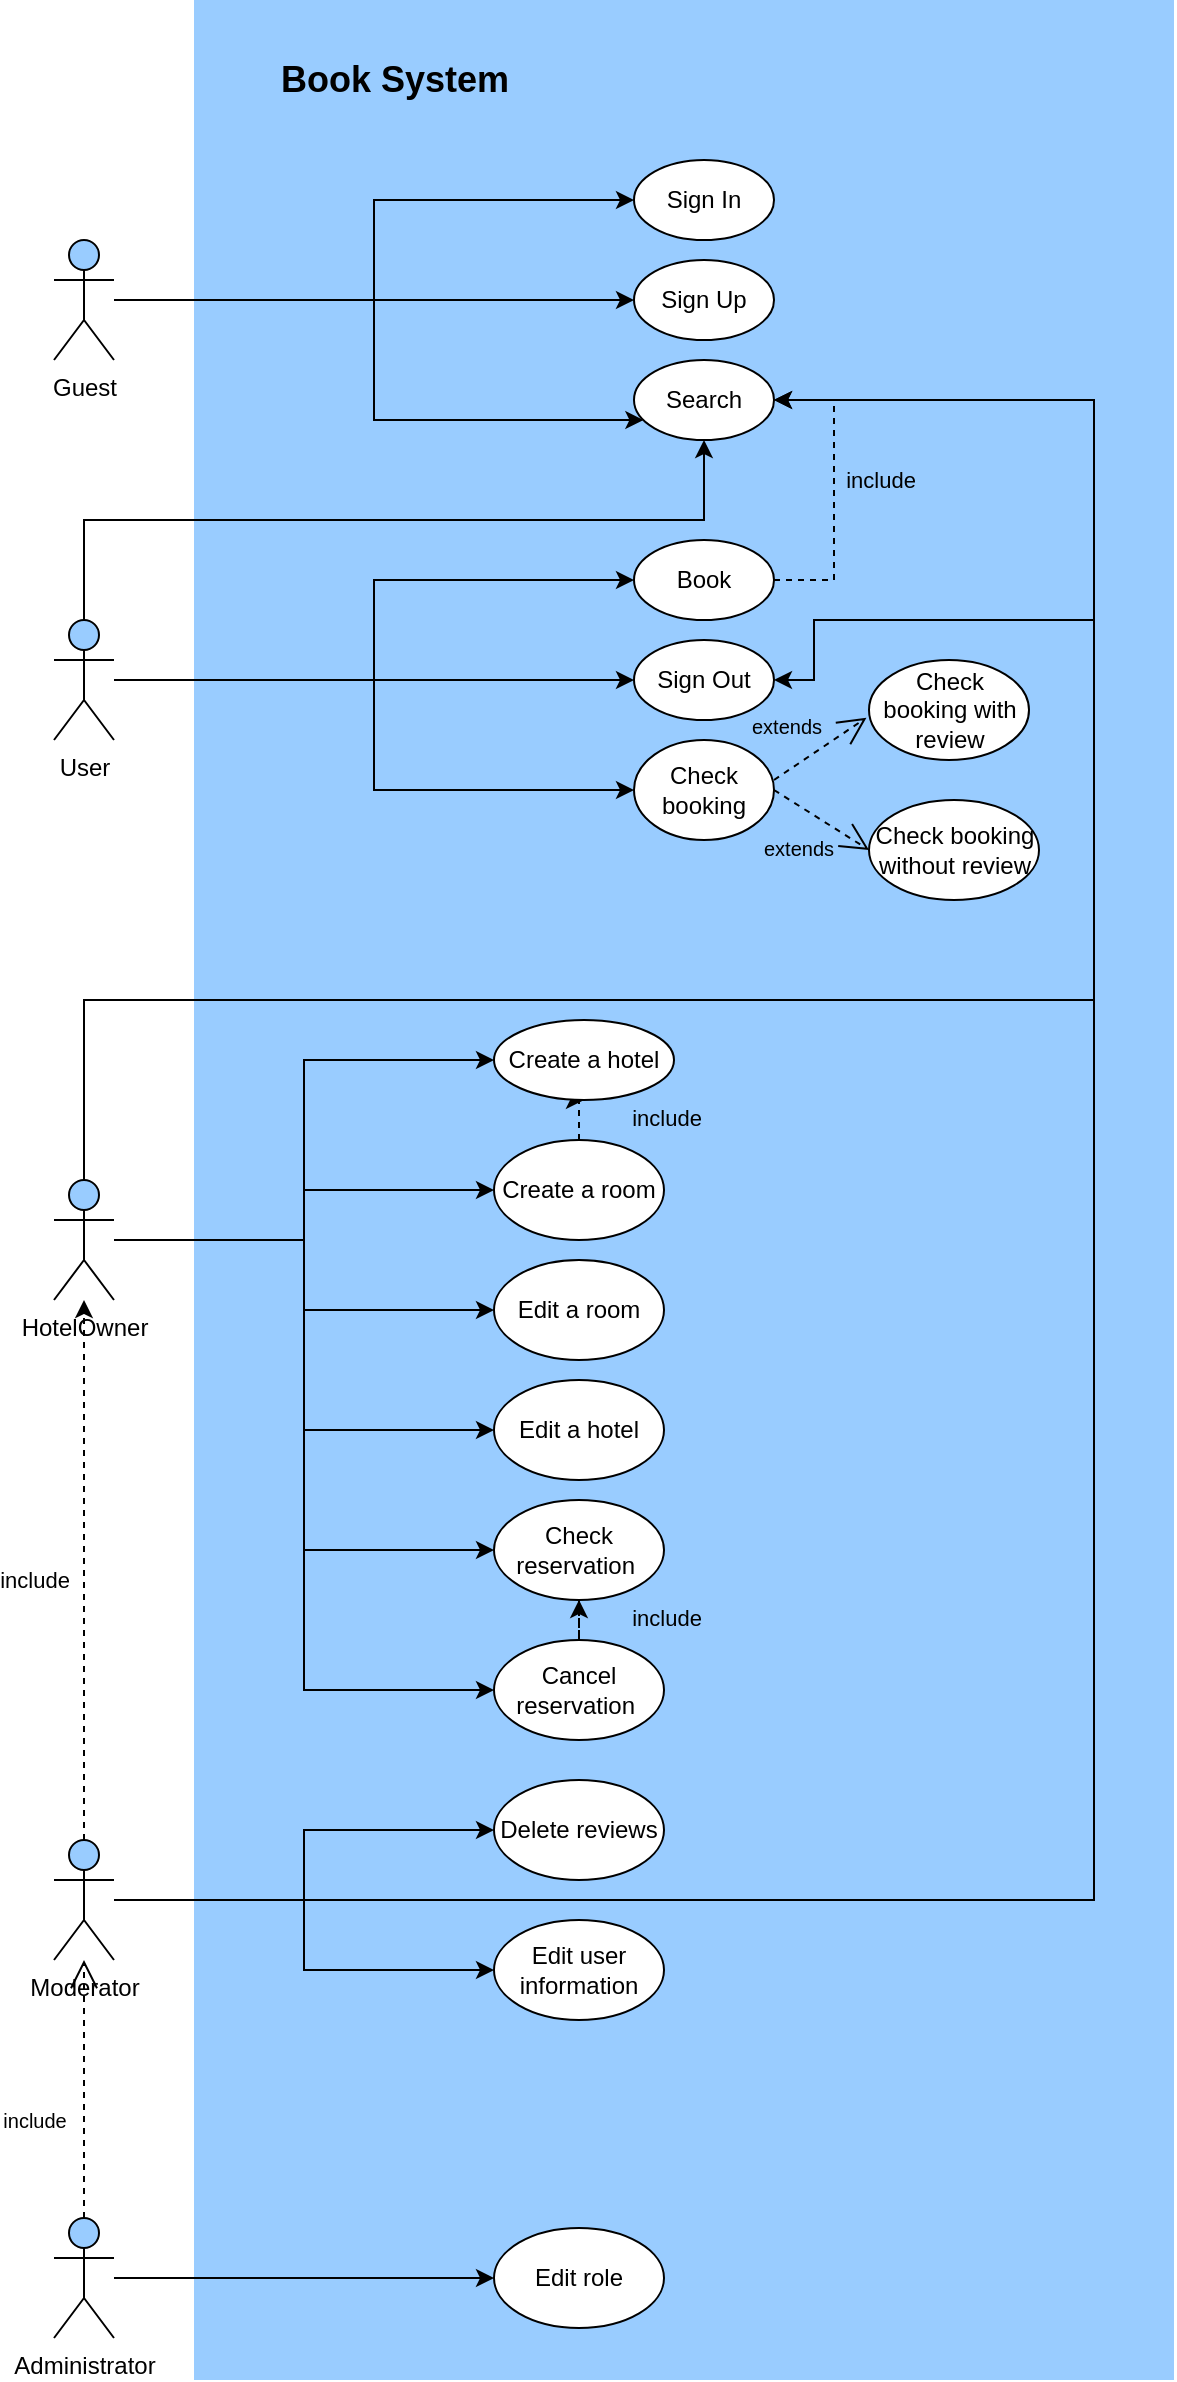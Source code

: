 <mxfile version="20.2.2" type="github">
  <diagram id="OlvYbpYc6oZ3rR2Hr7R8" name="Страница 1">
    <mxGraphModel dx="2500" dy="887" grid="1" gridSize="10" guides="1" tooltips="1" connect="1" arrows="1" fold="1" page="1" pageScale="1" pageWidth="827" pageHeight="1169" math="0" shadow="0">
      <root>
        <mxCell id="0" />
        <mxCell id="1" parent="0" />
        <mxCell id="JTxRaQrFb4YPlkqaMSQB-1" value="" style="whiteSpace=wrap;html=1;fillColor=#99CCFF;strokeColor=none;" parent="1" vertex="1">
          <mxGeometry x="-30" y="60" width="490" height="1190" as="geometry" />
        </mxCell>
        <mxCell id="irHkAptQY38qQP1u1ijH-24" style="edgeStyle=orthogonalEdgeStyle;rounded=0;orthogonalLoop=1;jettySize=auto;html=1;entryX=0;entryY=0.5;entryDx=0;entryDy=0;" parent="1" source="JTxRaQrFb4YPlkqaMSQB-2" target="irHkAptQY38qQP1u1ijH-23" edge="1">
          <mxGeometry relative="1" as="geometry" />
        </mxCell>
        <mxCell id="irHkAptQY38qQP1u1ijH-25" style="edgeStyle=orthogonalEdgeStyle;rounded=0;orthogonalLoop=1;jettySize=auto;html=1;" parent="1" source="JTxRaQrFb4YPlkqaMSQB-2" target="irHkAptQY38qQP1u1ijH-22" edge="1">
          <mxGeometry relative="1" as="geometry" />
        </mxCell>
        <mxCell id="irHkAptQY38qQP1u1ijH-30" style="edgeStyle=orthogonalEdgeStyle;rounded=0;orthogonalLoop=1;jettySize=auto;html=1;" parent="1" source="JTxRaQrFb4YPlkqaMSQB-2" target="irHkAptQY38qQP1u1ijH-28" edge="1">
          <mxGeometry relative="1" as="geometry" />
        </mxCell>
        <mxCell id="irHkAptQY38qQP1u1ijH-31" style="edgeStyle=orthogonalEdgeStyle;rounded=0;orthogonalLoop=1;jettySize=auto;html=1;entryX=0;entryY=0.5;entryDx=0;entryDy=0;" parent="1" source="JTxRaQrFb4YPlkqaMSQB-2" target="irHkAptQY38qQP1u1ijH-29" edge="1">
          <mxGeometry relative="1" as="geometry" />
        </mxCell>
        <mxCell id="irHkAptQY38qQP1u1ijH-33" style="edgeStyle=orthogonalEdgeStyle;rounded=0;orthogonalLoop=1;jettySize=auto;html=1;entryX=0;entryY=0.5;entryDx=0;entryDy=0;" parent="1" source="JTxRaQrFb4YPlkqaMSQB-2" target="irHkAptQY38qQP1u1ijH-32" edge="1">
          <mxGeometry relative="1" as="geometry" />
        </mxCell>
        <mxCell id="irHkAptQY38qQP1u1ijH-35" style="edgeStyle=orthogonalEdgeStyle;rounded=0;orthogonalLoop=1;jettySize=auto;html=1;entryX=0;entryY=0.5;entryDx=0;entryDy=0;" parent="1" source="JTxRaQrFb4YPlkqaMSQB-2" target="irHkAptQY38qQP1u1ijH-34" edge="1">
          <mxGeometry relative="1" as="geometry" />
        </mxCell>
        <mxCell id="o456XIW5Zp0bhueoUvlY-9" style="edgeStyle=orthogonalEdgeStyle;rounded=0;orthogonalLoop=1;jettySize=auto;html=1;entryX=1;entryY=0.5;entryDx=0;entryDy=0;" edge="1" parent="1" source="JTxRaQrFb4YPlkqaMSQB-2" target="YqEurKy7PQju6DGsf53N-14">
          <mxGeometry relative="1" as="geometry">
            <Array as="points">
              <mxPoint x="-85" y="560" />
              <mxPoint x="420" y="560" />
              <mxPoint x="420" y="370" />
              <mxPoint x="280" y="370" />
              <mxPoint x="280" y="400" />
            </Array>
          </mxGeometry>
        </mxCell>
        <mxCell id="JTxRaQrFb4YPlkqaMSQB-2" value="HotelOwner" style="shape=umlActor;verticalLabelPosition=bottom;verticalAlign=top;html=1;outlineConnect=0;fillColor=#99CCFF;" parent="1" vertex="1">
          <mxGeometry x="-100" y="650" width="30" height="60" as="geometry" />
        </mxCell>
        <mxCell id="YqEurKy7PQju6DGsf53N-17" style="edgeStyle=orthogonalEdgeStyle;rounded=0;orthogonalLoop=1;jettySize=auto;html=1;entryX=0.5;entryY=1;entryDx=0;entryDy=0;" parent="1" source="JTxRaQrFb4YPlkqaMSQB-3" target="YqEurKy7PQju6DGsf53N-15" edge="1">
          <mxGeometry relative="1" as="geometry">
            <Array as="points">
              <mxPoint x="-65" y="320" />
              <mxPoint x="268" y="320" />
            </Array>
          </mxGeometry>
        </mxCell>
        <mxCell id="YqEurKy7PQju6DGsf53N-19" style="edgeStyle=orthogonalEdgeStyle;rounded=0;orthogonalLoop=1;jettySize=auto;html=1;" parent="1" source="JTxRaQrFb4YPlkqaMSQB-3" target="YqEurKy7PQju6DGsf53N-14" edge="1">
          <mxGeometry relative="1" as="geometry" />
        </mxCell>
        <mxCell id="YqEurKy7PQju6DGsf53N-21" style="edgeStyle=orthogonalEdgeStyle;rounded=0;orthogonalLoop=1;jettySize=auto;html=1;" parent="1" source="JTxRaQrFb4YPlkqaMSQB-3" target="YqEurKy7PQju6DGsf53N-20" edge="1">
          <mxGeometry relative="1" as="geometry" />
        </mxCell>
        <mxCell id="irHkAptQY38qQP1u1ijH-4" style="edgeStyle=orthogonalEdgeStyle;rounded=0;orthogonalLoop=1;jettySize=auto;html=1;entryX=0;entryY=0.5;entryDx=0;entryDy=0;" parent="1" source="JTxRaQrFb4YPlkqaMSQB-3" target="irHkAptQY38qQP1u1ijH-3" edge="1">
          <mxGeometry relative="1" as="geometry" />
        </mxCell>
        <mxCell id="JTxRaQrFb4YPlkqaMSQB-3" value="User" style="shape=umlActor;verticalLabelPosition=bottom;verticalAlign=top;html=1;outlineConnect=0;fillColor=#99CCFF;" parent="1" vertex="1">
          <mxGeometry x="-100" y="370" width="30" height="60" as="geometry" />
        </mxCell>
        <mxCell id="irHkAptQY38qQP1u1ijH-13" style="edgeStyle=orthogonalEdgeStyle;rounded=0;orthogonalLoop=1;jettySize=auto;html=1;dashed=1;" parent="1" source="JTxRaQrFb4YPlkqaMSQB-4" target="JTxRaQrFb4YPlkqaMSQB-2" edge="1">
          <mxGeometry relative="1" as="geometry" />
        </mxCell>
        <mxCell id="irHkAptQY38qQP1u1ijH-14" value="include" style="edgeLabel;html=1;align=center;verticalAlign=middle;resizable=0;points=[];" parent="irHkAptQY38qQP1u1ijH-13" vertex="1" connectable="0">
          <mxGeometry x="0.186" y="1" relative="1" as="geometry">
            <mxPoint x="-24" y="30" as="offset" />
          </mxGeometry>
        </mxCell>
        <mxCell id="irHkAptQY38qQP1u1ijH-41" style="edgeStyle=orthogonalEdgeStyle;rounded=0;orthogonalLoop=1;jettySize=auto;html=1;" parent="1" source="JTxRaQrFb4YPlkqaMSQB-4" target="irHkAptQY38qQP1u1ijH-39" edge="1">
          <mxGeometry relative="1" as="geometry" />
        </mxCell>
        <mxCell id="irHkAptQY38qQP1u1ijH-42" style="edgeStyle=orthogonalEdgeStyle;rounded=0;orthogonalLoop=1;jettySize=auto;html=1;entryX=0;entryY=0.5;entryDx=0;entryDy=0;" parent="1" source="JTxRaQrFb4YPlkqaMSQB-4" target="irHkAptQY38qQP1u1ijH-40" edge="1">
          <mxGeometry relative="1" as="geometry" />
        </mxCell>
        <mxCell id="o456XIW5Zp0bhueoUvlY-8" style="edgeStyle=orthogonalEdgeStyle;rounded=0;orthogonalLoop=1;jettySize=auto;html=1;" edge="1" parent="1" source="JTxRaQrFb4YPlkqaMSQB-4" target="YqEurKy7PQju6DGsf53N-15">
          <mxGeometry relative="1" as="geometry">
            <mxPoint x="270" y="260" as="targetPoint" />
            <Array as="points">
              <mxPoint x="420" y="1010" />
              <mxPoint x="420" y="260" />
            </Array>
          </mxGeometry>
        </mxCell>
        <mxCell id="JTxRaQrFb4YPlkqaMSQB-4" value="Moderator" style="shape=umlActor;verticalLabelPosition=bottom;verticalAlign=top;html=1;outlineConnect=0;fillColor=#99CCFF;" parent="1" vertex="1">
          <mxGeometry x="-100" y="980" width="30" height="60" as="geometry" />
        </mxCell>
        <mxCell id="irHkAptQY38qQP1u1ijH-46" style="edgeStyle=orthogonalEdgeStyle;rounded=0;orthogonalLoop=1;jettySize=auto;html=1;" parent="1" source="JTxRaQrFb4YPlkqaMSQB-5" target="irHkAptQY38qQP1u1ijH-43" edge="1">
          <mxGeometry relative="1" as="geometry" />
        </mxCell>
        <mxCell id="JTxRaQrFb4YPlkqaMSQB-5" value="Administrator" style="shape=umlActor;verticalLabelPosition=bottom;verticalAlign=top;html=1;outlineConnect=0;fillColor=#99CCFF;" parent="1" vertex="1">
          <mxGeometry x="-100" y="1169" width="30" height="60" as="geometry" />
        </mxCell>
        <mxCell id="JTxRaQrFb4YPlkqaMSQB-6" value="Book System" style="text;html=1;align=center;verticalAlign=middle;resizable=0;points=[];autosize=1;strokeColor=none;fillColor=none;fontSize=18;fontStyle=1" parent="1" vertex="1">
          <mxGeometry y="80" width="140" height="40" as="geometry" />
        </mxCell>
        <mxCell id="JTxRaQrFb4YPlkqaMSQB-7" value="&lt;font style=&quot;font-size: 10px;&quot;&gt;include&lt;/font&gt;" style="endArrow=open;endSize=12;dashed=1;html=1;rounded=0;fontSize=12;labelBackgroundColor=none;fontColor=default;" parent="1" source="JTxRaQrFb4YPlkqaMSQB-5" target="JTxRaQrFb4YPlkqaMSQB-4" edge="1">
          <mxGeometry x="-0.231" y="25" width="160" relative="1" as="geometry">
            <mxPoint x="310" y="1040" as="sourcePoint" />
            <mxPoint x="470" y="1040" as="targetPoint" />
            <Array as="points" />
            <mxPoint as="offset" />
          </mxGeometry>
        </mxCell>
        <mxCell id="YqEurKy7PQju6DGsf53N-11" style="edgeStyle=orthogonalEdgeStyle;rounded=0;orthogonalLoop=1;jettySize=auto;html=1;entryX=0;entryY=0.5;entryDx=0;entryDy=0;" parent="1" source="YqEurKy7PQju6DGsf53N-5" target="YqEurKy7PQju6DGsf53N-10" edge="1">
          <mxGeometry relative="1" as="geometry" />
        </mxCell>
        <mxCell id="YqEurKy7PQju6DGsf53N-12" style="edgeStyle=orthogonalEdgeStyle;rounded=0;orthogonalLoop=1;jettySize=auto;html=1;" parent="1" source="YqEurKy7PQju6DGsf53N-5" target="YqEurKy7PQju6DGsf53N-9" edge="1">
          <mxGeometry relative="1" as="geometry" />
        </mxCell>
        <mxCell id="YqEurKy7PQju6DGsf53N-16" style="edgeStyle=orthogonalEdgeStyle;rounded=0;orthogonalLoop=1;jettySize=auto;html=1;" parent="1" target="YqEurKy7PQju6DGsf53N-15" edge="1">
          <mxGeometry relative="1" as="geometry">
            <mxPoint x="-70" y="210" as="sourcePoint" />
            <Array as="points">
              <mxPoint x="60" y="210" />
              <mxPoint x="60" y="270" />
            </Array>
          </mxGeometry>
        </mxCell>
        <mxCell id="YqEurKy7PQju6DGsf53N-5" value="Guest" style="shape=umlActor;verticalLabelPosition=bottom;verticalAlign=top;html=1;outlineConnect=0;fillColor=#99CCFF;" parent="1" vertex="1">
          <mxGeometry x="-100" y="180" width="30" height="60" as="geometry" />
        </mxCell>
        <mxCell id="YqEurKy7PQju6DGsf53N-9" value="Sign Up" style="ellipse;whiteSpace=wrap;html=1;" parent="1" vertex="1">
          <mxGeometry x="190" y="190" width="70" height="40" as="geometry" />
        </mxCell>
        <mxCell id="YqEurKy7PQju6DGsf53N-10" value="Sign In" style="ellipse;whiteSpace=wrap;html=1;" parent="1" vertex="1">
          <mxGeometry x="190" y="140" width="70" height="40" as="geometry" />
        </mxCell>
        <mxCell id="YqEurKy7PQju6DGsf53N-13" style="edgeStyle=orthogonalEdgeStyle;rounded=0;orthogonalLoop=1;jettySize=auto;html=1;exitX=0.5;exitY=1;exitDx=0;exitDy=0;" parent="1" source="YqEurKy7PQju6DGsf53N-10" target="YqEurKy7PQju6DGsf53N-10" edge="1">
          <mxGeometry relative="1" as="geometry" />
        </mxCell>
        <mxCell id="YqEurKy7PQju6DGsf53N-14" value="Sign Out" style="ellipse;whiteSpace=wrap;html=1;" parent="1" vertex="1">
          <mxGeometry x="190" y="380" width="70" height="40" as="geometry" />
        </mxCell>
        <mxCell id="YqEurKy7PQju6DGsf53N-15" value="Search" style="ellipse;whiteSpace=wrap;html=1;" parent="1" vertex="1">
          <mxGeometry x="190" y="240" width="70" height="40" as="geometry" />
        </mxCell>
        <mxCell id="irHkAptQY38qQP1u1ijH-9" style="edgeStyle=orthogonalEdgeStyle;rounded=0;orthogonalLoop=1;jettySize=auto;html=1;entryX=1;entryY=0.5;entryDx=0;entryDy=0;dashed=1;" parent="1" source="YqEurKy7PQju6DGsf53N-20" target="YqEurKy7PQju6DGsf53N-15" edge="1">
          <mxGeometry relative="1" as="geometry">
            <Array as="points">
              <mxPoint x="290" y="350" />
              <mxPoint x="290" y="260" />
            </Array>
          </mxGeometry>
        </mxCell>
        <mxCell id="irHkAptQY38qQP1u1ijH-10" value="include" style="edgeLabel;html=1;align=center;verticalAlign=middle;resizable=0;points=[];labelBackgroundColor=none;" parent="irHkAptQY38qQP1u1ijH-9" vertex="1" connectable="0">
          <mxGeometry x="0.357" y="-2" relative="1" as="geometry">
            <mxPoint x="21" y="22" as="offset" />
          </mxGeometry>
        </mxCell>
        <mxCell id="YqEurKy7PQju6DGsf53N-20" value="Book" style="ellipse;whiteSpace=wrap;html=1;" parent="1" vertex="1">
          <mxGeometry x="190" y="330" width="70" height="40" as="geometry" />
        </mxCell>
        <mxCell id="irHkAptQY38qQP1u1ijH-3" value="Check booking" style="ellipse;whiteSpace=wrap;html=1;" parent="1" vertex="1">
          <mxGeometry x="190" y="430" width="70" height="50" as="geometry" />
        </mxCell>
        <mxCell id="irHkAptQY38qQP1u1ijH-5" value="Check booking with review" style="ellipse;whiteSpace=wrap;html=1;" parent="1" vertex="1">
          <mxGeometry x="307.5" y="390" width="80" height="50" as="geometry" />
        </mxCell>
        <mxCell id="irHkAptQY38qQP1u1ijH-6" value="Check booking without review" style="ellipse;whiteSpace=wrap;html=1;" parent="1" vertex="1">
          <mxGeometry x="307.5" y="460" width="85" height="50" as="geometry" />
        </mxCell>
        <mxCell id="irHkAptQY38qQP1u1ijH-7" value="&lt;font style=&quot;font-size: 10px;&quot;&gt;extends&lt;/font&gt;" style="endArrow=open;endSize=12;dashed=1;html=1;rounded=0;fontSize=12;labelBackgroundColor=none;fontColor=default;entryX=0;entryY=0.5;entryDx=0;entryDy=0;exitX=1;exitY=0.5;exitDx=0;exitDy=0;" parent="1" source="irHkAptQY38qQP1u1ijH-3" target="irHkAptQY38qQP1u1ijH-6" edge="1">
          <mxGeometry x="-0.077" y="-18" width="160" relative="1" as="geometry">
            <mxPoint x="250" y="570" as="sourcePoint" />
            <mxPoint x="250" y="500" as="targetPoint" />
            <Array as="points" />
            <mxPoint as="offset" />
          </mxGeometry>
        </mxCell>
        <mxCell id="irHkAptQY38qQP1u1ijH-8" value="&lt;font style=&quot;font-size: 10px;&quot;&gt;extends&lt;/font&gt;" style="endArrow=open;endSize=12;dashed=1;html=1;rounded=0;fontSize=12;labelBackgroundColor=none;fontColor=default;entryX=-0.016;entryY=0.577;entryDx=0;entryDy=0;entryPerimeter=0;" parent="1" target="irHkAptQY38qQP1u1ijH-5" edge="1">
          <mxGeometry x="-0.27" y="19" width="160" relative="1" as="geometry">
            <mxPoint x="260" y="450" as="sourcePoint" />
            <mxPoint x="259.43" y="380" as="targetPoint" />
            <Array as="points" />
            <mxPoint as="offset" />
          </mxGeometry>
        </mxCell>
        <mxCell id="irHkAptQY38qQP1u1ijH-26" value="" style="edgeStyle=orthogonalEdgeStyle;rounded=0;orthogonalLoop=1;jettySize=auto;html=1;dashed=1;" parent="1" source="irHkAptQY38qQP1u1ijH-22" target="irHkAptQY38qQP1u1ijH-23" edge="1">
          <mxGeometry relative="1" as="geometry" />
        </mxCell>
        <mxCell id="irHkAptQY38qQP1u1ijH-22" value="Create a room" style="ellipse;whiteSpace=wrap;html=1;" parent="1" vertex="1">
          <mxGeometry x="120" y="630" width="85" height="50" as="geometry" />
        </mxCell>
        <mxCell id="irHkAptQY38qQP1u1ijH-23" value="Create a hotel" style="ellipse;whiteSpace=wrap;html=1;" parent="1" vertex="1">
          <mxGeometry x="120" y="570" width="90" height="40" as="geometry" />
        </mxCell>
        <mxCell id="irHkAptQY38qQP1u1ijH-27" value="include" style="edgeLabel;html=1;align=center;verticalAlign=middle;resizable=0;points=[];labelBackgroundColor=none;" parent="1" vertex="1" connectable="0">
          <mxGeometry x="205" y="619.999" as="geometry">
            <mxPoint x="1" y="-1" as="offset" />
          </mxGeometry>
        </mxCell>
        <mxCell id="irHkAptQY38qQP1u1ijH-28" value="Edit a room" style="ellipse;whiteSpace=wrap;html=1;" parent="1" vertex="1">
          <mxGeometry x="120" y="690" width="85" height="50" as="geometry" />
        </mxCell>
        <mxCell id="irHkAptQY38qQP1u1ijH-29" value="Edit a hotel" style="ellipse;whiteSpace=wrap;html=1;" parent="1" vertex="1">
          <mxGeometry x="120" y="750" width="85" height="50" as="geometry" />
        </mxCell>
        <mxCell id="irHkAptQY38qQP1u1ijH-32" value="Check reservation&amp;nbsp;&lt;span style=&quot;color: rgba(0, 0, 0, 0); font-family: monospace; font-size: 0px; text-align: start;&quot;&gt;%3CmxGraphModel%3E%3Croot%3E%3CmxCell%20id%3D%220%22%2F%3E%3CmxCell%20id%3D%221%22%20parent%3D%220%22%2F%3E%3CmxCell%20id%3D%222%22%20value%3D%22Edit%20a%20hotel%22%20style%3D%22ellipse%3BwhiteSpace%3Dwrap%3Bhtml%3D1%3B%22%20vertex%3D%221%22%20parent%3D%221%22%3E%3CmxGeometry%20x%3D%22120%22%20y%3D%22700%22%20width%3D%2285%22%20height%3D%2250%22%20as%3D%22geometry%22%2F%3E%3C%2FmxCell%3E%3C%2Froot%3E%3C%2FmxGraphModel%3E&lt;/span&gt;" style="ellipse;whiteSpace=wrap;html=1;" parent="1" vertex="1">
          <mxGeometry x="120" y="810" width="85" height="50" as="geometry" />
        </mxCell>
        <mxCell id="irHkAptQY38qQP1u1ijH-37" style="edgeStyle=orthogonalEdgeStyle;rounded=0;orthogonalLoop=1;jettySize=auto;html=1;entryX=0.5;entryY=1;entryDx=0;entryDy=0;dashed=1;" parent="1" source="irHkAptQY38qQP1u1ijH-34" target="irHkAptQY38qQP1u1ijH-32" edge="1">
          <mxGeometry relative="1" as="geometry" />
        </mxCell>
        <mxCell id="irHkAptQY38qQP1u1ijH-34" value="Cancel reservation&amp;nbsp;&lt;span style=&quot;color: rgba(0, 0, 0, 0); font-family: monospace; font-size: 0px; text-align: start;&quot;&gt;%3CmxGraphModel%3E%3Croot%3E%3CmxCell%20id%3D%220%22%2F%3E%3CmxCell%20id%3D%221%22%20parent%3D%220%22%2F%3E%3CmxCell%20id%3D%222%22%20value%3D%22Edit%20a%20hotel%22%20style%3D%22ellipse%3BwhiteSpace%3Dwrap%3Bhtml%3D1%3B%22%20vertex%3D%221%22%20parent%3D%221%22%3E%3CmxGeometry%20x%3D%22120%22%20y%3D%22700%22%20width%3D%2285%22%20height%3D%2250%22%20as%3D%22geometry%22%2F%3E%3C%2FmxCell%3E%3C%2Froot%3E%3C%2FmxGraphModel%3E&lt;/span&gt;" style="ellipse;whiteSpace=wrap;html=1;" parent="1" vertex="1">
          <mxGeometry x="120" y="880" width="85" height="50" as="geometry" />
        </mxCell>
        <mxCell id="irHkAptQY38qQP1u1ijH-36" style="edgeStyle=orthogonalEdgeStyle;rounded=0;orthogonalLoop=1;jettySize=auto;html=1;exitX=0.5;exitY=1;exitDx=0;exitDy=0;" parent="1" source="irHkAptQY38qQP1u1ijH-32" target="irHkAptQY38qQP1u1ijH-32" edge="1">
          <mxGeometry relative="1" as="geometry" />
        </mxCell>
        <mxCell id="irHkAptQY38qQP1u1ijH-38" value="include" style="edgeLabel;html=1;align=center;verticalAlign=middle;resizable=0;points=[];labelBackgroundColor=none;" parent="1" vertex="1" connectable="0">
          <mxGeometry x="205" y="869.999" as="geometry">
            <mxPoint x="1" y="-1" as="offset" />
          </mxGeometry>
        </mxCell>
        <mxCell id="irHkAptQY38qQP1u1ijH-39" value="Delete reviews" style="ellipse;whiteSpace=wrap;html=1;" parent="1" vertex="1">
          <mxGeometry x="120" y="950" width="85" height="50" as="geometry" />
        </mxCell>
        <mxCell id="irHkAptQY38qQP1u1ijH-40" value="Edit user information" style="ellipse;whiteSpace=wrap;html=1;" parent="1" vertex="1">
          <mxGeometry x="120" y="1020" width="85" height="50" as="geometry" />
        </mxCell>
        <mxCell id="irHkAptQY38qQP1u1ijH-43" value="Edit role" style="ellipse;whiteSpace=wrap;html=1;" parent="1" vertex="1">
          <mxGeometry x="120" y="1174" width="85" height="50" as="geometry" />
        </mxCell>
      </root>
    </mxGraphModel>
  </diagram>
</mxfile>
